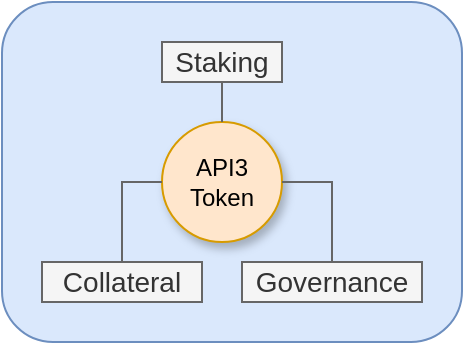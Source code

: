 <mxfile version="20.3.0" type="device"><diagram id="LPOnRUis7YKx4sLF2cC1" name="Page-1"><mxGraphModel dx="1187" dy="852" grid="1" gridSize="10" guides="1" tooltips="1" connect="1" arrows="1" fold="1" page="1" pageScale="1" pageWidth="850" pageHeight="1100" math="0" shadow="0"><root><mxCell id="0"/><mxCell id="1" parent="0"/><mxCell id="g5EnaJbjl8IBcYlHLkkb-1" value="" style="rounded=1;whiteSpace=wrap;html=1;labelBackgroundColor=#DAE8FC;fillColor=#dae8fc;strokeColor=#6c8ebf;" vertex="1" parent="1"><mxGeometry x="30" y="40" width="230" height="170" as="geometry"/></mxCell><mxCell id="abO0BoEzKrJSQG_7nhSk-1" value="API3&lt;br&gt;Token" style="ellipse;whiteSpace=wrap;html=1;aspect=fixed;fillColor=#ffe6cc;strokeColor=#d79b00;shadow=1;" parent="1" vertex="1"><mxGeometry x="110" y="100" width="60" height="60" as="geometry"/></mxCell><mxCell id="abO0BoEzKrJSQG_7nhSk-3" style="edgeStyle=orthogonalEdgeStyle;rounded=0;orthogonalLoop=1;jettySize=auto;html=1;exitX=0.5;exitY=1;exitDx=0;exitDy=0;entryX=0.5;entryY=0;entryDx=0;entryDy=0;fillColor=#f5f5f5;strokeColor=#666666;endArrow=none;endFill=0;" parent="1" source="abO0BoEzKrJSQG_7nhSk-2" target="abO0BoEzKrJSQG_7nhSk-1" edge="1"><mxGeometry relative="1" as="geometry"/></mxCell><mxCell id="abO0BoEzKrJSQG_7nhSk-2" value="&lt;font style=&quot;font-size: 14px&quot;&gt;Staking&lt;br&gt;&lt;/font&gt;" style="text;html=1;strokeColor=#666666;fillColor=#f5f5f5;align=center;verticalAlign=middle;whiteSpace=wrap;rounded=0;fontColor=#333333;" parent="1" vertex="1"><mxGeometry x="110" y="60" width="60" height="20" as="geometry"/></mxCell><mxCell id="abO0BoEzKrJSQG_7nhSk-7" style="edgeStyle=orthogonalEdgeStyle;rounded=0;orthogonalLoop=1;jettySize=auto;html=1;entryX=1;entryY=0.5;entryDx=0;entryDy=0;fillColor=#f5f5f5;strokeColor=#666666;endArrow=none;endFill=0;" parent="1" source="abO0BoEzKrJSQG_7nhSk-4" target="abO0BoEzKrJSQG_7nhSk-1" edge="1"><mxGeometry relative="1" as="geometry"/></mxCell><mxCell id="abO0BoEzKrJSQG_7nhSk-4" value="&lt;font style=&quot;font-size: 14px&quot;&gt;Governance&lt;br&gt;&lt;/font&gt;" style="text;html=1;strokeColor=#666666;fillColor=#f5f5f5;align=center;verticalAlign=middle;whiteSpace=wrap;rounded=0;fontColor=#333333;" parent="1" vertex="1"><mxGeometry x="150" y="170" width="90" height="20" as="geometry"/></mxCell><mxCell id="abO0BoEzKrJSQG_7nhSk-10" style="edgeStyle=orthogonalEdgeStyle;rounded=0;orthogonalLoop=1;jettySize=auto;html=1;entryX=0;entryY=0.5;entryDx=0;entryDy=0;fillColor=#f5f5f5;strokeColor=#666666;endArrow=none;endFill=0;" parent="1" source="abO0BoEzKrJSQG_7nhSk-8" target="abO0BoEzKrJSQG_7nhSk-1" edge="1"><mxGeometry relative="1" as="geometry"/></mxCell><mxCell id="abO0BoEzKrJSQG_7nhSk-8" value="&lt;font style=&quot;font-size: 14px&quot;&gt;Collateral&lt;br&gt;&lt;/font&gt;" style="text;html=1;strokeColor=#666666;fillColor=#f5f5f5;align=center;verticalAlign=middle;whiteSpace=wrap;rounded=0;fontColor=#333333;" parent="1" vertex="1"><mxGeometry x="50" y="170" width="80" height="20" as="geometry"/></mxCell></root></mxGraphModel></diagram></mxfile>